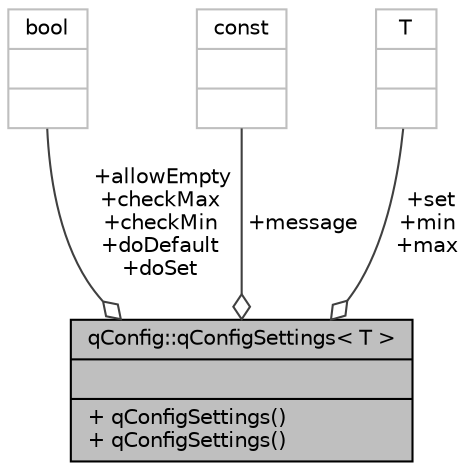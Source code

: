digraph "qConfig::qConfigSettings&lt; T &gt;"
{
 // INTERACTIVE_SVG=YES
  bgcolor="transparent";
  edge [fontname="Helvetica",fontsize="10",labelfontname="Helvetica",labelfontsize="10"];
  node [fontname="Helvetica",fontsize="10",shape=record];
  Node1 [label="{qConfig::qConfigSettings\< T \>\n||+ qConfigSettings()\l+ qConfigSettings()\l}",height=0.2,width=0.4,color="black", fillcolor="grey75", style="filled", fontcolor="black"];
  Node2 -> Node1 [color="grey25",fontsize="10",style="solid",label=" +allowEmpty\n+checkMax\n+checkMin\n+doDefault\n+doSet" ,arrowhead="odiamond",fontname="Helvetica"];
  Node2 [label="{bool\n||}",height=0.2,width=0.4,color="grey75"];
  Node3 -> Node1 [color="grey25",fontsize="10",style="solid",label=" +message" ,arrowhead="odiamond",fontname="Helvetica"];
  Node3 [label="{const\n||}",height=0.2,width=0.4,color="grey75"];
  Node4 -> Node1 [color="grey25",fontsize="10",style="solid",label=" +set\n+min\n+max" ,arrowhead="odiamond",fontname="Helvetica"];
  Node4 [label="{T\n||}",height=0.2,width=0.4,color="grey75"];
}
